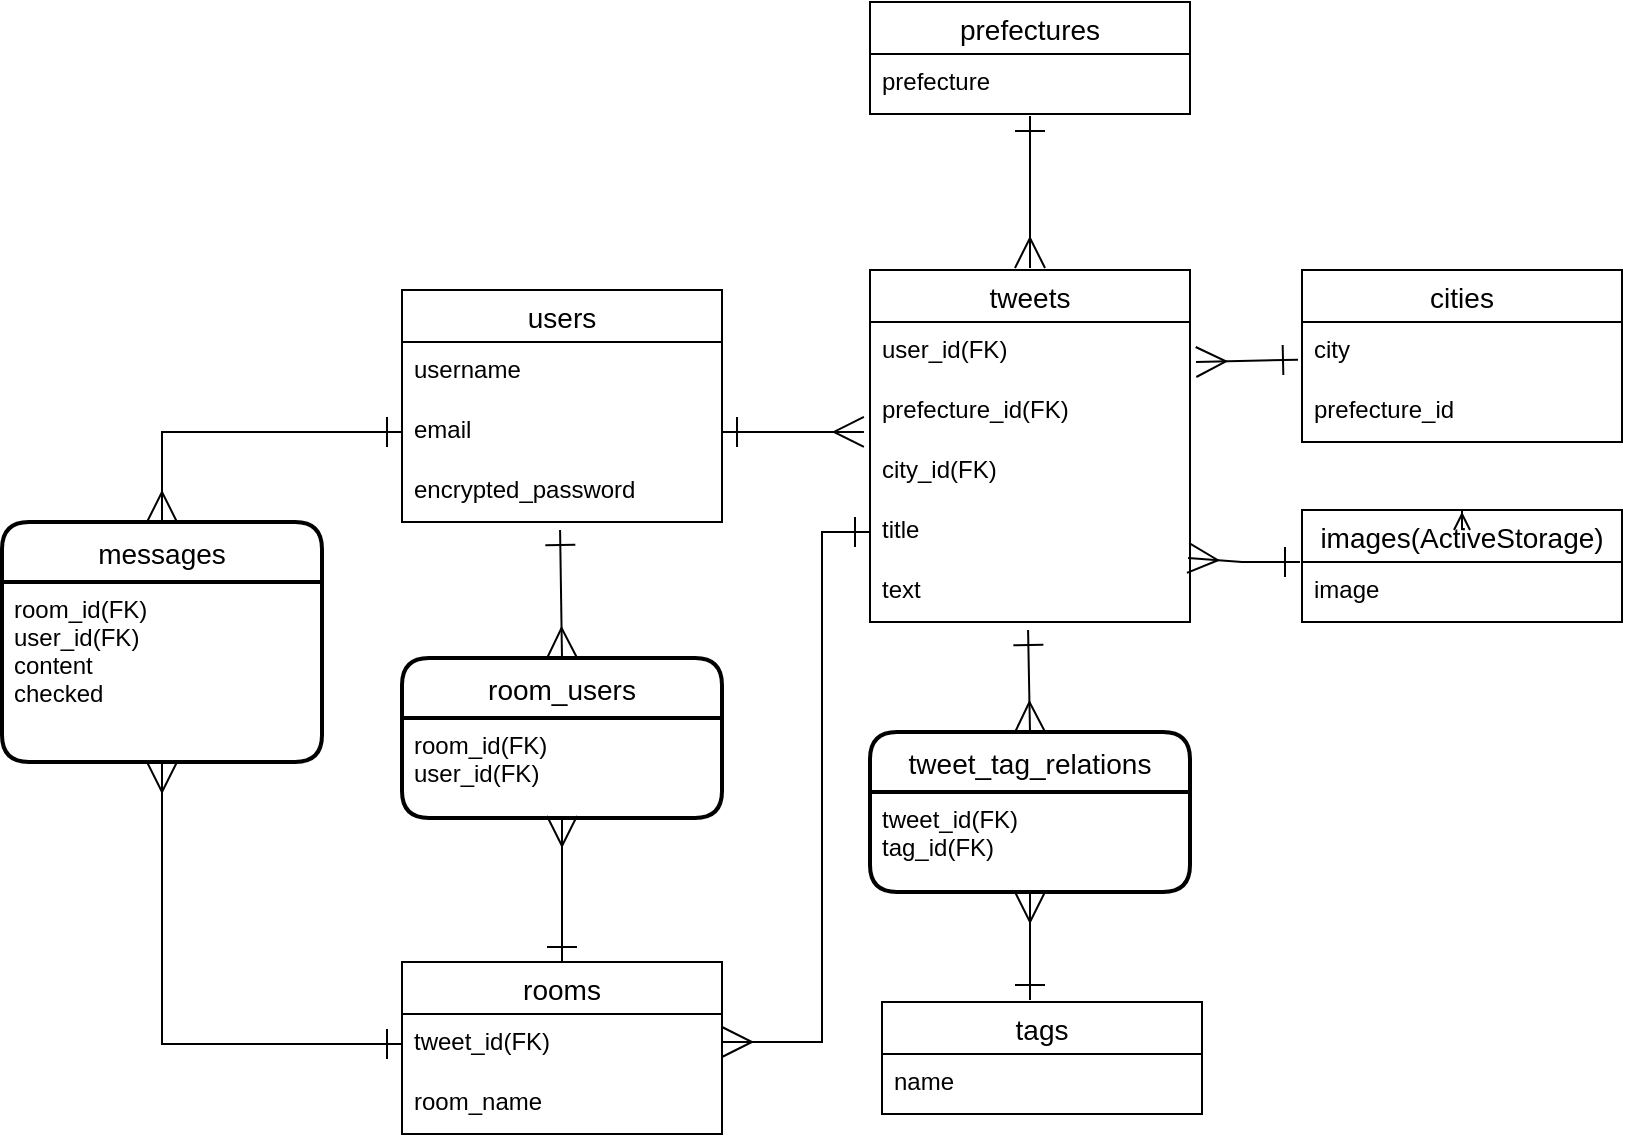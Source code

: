 <mxfile>
    <diagram id="cbcDdWUEtVxPqQOqrIVo" name="ページ1">
        <mxGraphModel dx="1725" dy="680" grid="1" gridSize="10" guides="1" tooltips="1" connect="1" arrows="0" fold="1" page="1" pageScale="1" pageWidth="827" pageHeight="1169" math="0" shadow="0">
            <root>
                <mxCell id="0"/>
                <mxCell id="1" parent="0"/>
                <mxCell id="91" value="users" style="swimlane;fontStyle=0;childLayout=stackLayout;horizontal=1;startSize=26;horizontalStack=0;resizeParent=1;resizeParentMax=0;resizeLast=0;collapsible=1;marginBottom=0;align=center;fontSize=14;" vertex="1" parent="1">
                    <mxGeometry x="190" y="284" width="160" height="116" as="geometry">
                        <mxRectangle x="180" y="470" width="70" height="26" as="alternateBounds"/>
                    </mxGeometry>
                </mxCell>
                <mxCell id="92" value="username&#10;" style="text;strokeColor=none;fillColor=none;spacingLeft=4;spacingRight=4;overflow=hidden;rotatable=0;points=[[0,0.5],[1,0.5]];portConstraint=eastwest;fontSize=12;" vertex="1" parent="91">
                    <mxGeometry y="26" width="160" height="30" as="geometry"/>
                </mxCell>
                <mxCell id="93" value="email" style="text;strokeColor=none;fillColor=none;spacingLeft=4;spacingRight=4;overflow=hidden;rotatable=0;points=[[0,0.5],[1,0.5]];portConstraint=eastwest;fontSize=12;" vertex="1" parent="91">
                    <mxGeometry y="56" width="160" height="30" as="geometry"/>
                </mxCell>
                <mxCell id="94" value="encrypted_password&#10;&#10;" style="text;strokeColor=none;fillColor=none;spacingLeft=4;spacingRight=4;overflow=hidden;rotatable=0;points=[[0,0.5],[1,0.5]];portConstraint=eastwest;fontSize=12;" vertex="1" parent="91">
                    <mxGeometry y="86" width="160" height="30" as="geometry"/>
                </mxCell>
                <mxCell id="95" value="tweets" style="swimlane;fontStyle=0;childLayout=stackLayout;horizontal=1;startSize=26;horizontalStack=0;resizeParent=1;resizeParentMax=0;resizeLast=0;collapsible=1;marginBottom=0;align=center;fontSize=14;" vertex="1" parent="1">
                    <mxGeometry x="424" y="274" width="160" height="176" as="geometry"/>
                </mxCell>
                <mxCell id="96" value="user_id(FK)" style="text;strokeColor=none;fillColor=none;spacingLeft=4;spacingRight=4;overflow=hidden;rotatable=0;points=[[0,0.5],[1,0.5]];portConstraint=eastwest;fontSize=12;" vertex="1" parent="95">
                    <mxGeometry y="26" width="160" height="30" as="geometry"/>
                </mxCell>
                <mxCell id="97" value="prefecture_id(FK)" style="text;strokeColor=none;fillColor=none;spacingLeft=4;spacingRight=4;overflow=hidden;rotatable=0;points=[[0,0.5],[1,0.5]];portConstraint=eastwest;fontSize=12;" vertex="1" parent="95">
                    <mxGeometry y="56" width="160" height="30" as="geometry"/>
                </mxCell>
                <mxCell id="98" value="city_id(FK)" style="text;strokeColor=none;fillColor=none;spacingLeft=4;spacingRight=4;overflow=hidden;rotatable=0;points=[[0,0.5],[1,0.5]];portConstraint=eastwest;fontSize=12;" vertex="1" parent="95">
                    <mxGeometry y="86" width="160" height="30" as="geometry"/>
                </mxCell>
                <mxCell id="99" value="title" style="text;strokeColor=none;fillColor=none;spacingLeft=4;spacingRight=4;overflow=hidden;rotatable=0;points=[[0,0.5],[1,0.5]];portConstraint=eastwest;fontSize=12;" vertex="1" parent="95">
                    <mxGeometry y="116" width="160" height="30" as="geometry"/>
                </mxCell>
                <mxCell id="100" value="text" style="text;strokeColor=none;fillColor=none;spacingLeft=4;spacingRight=4;overflow=hidden;rotatable=0;points=[[0,0.5],[1,0.5]];portConstraint=eastwest;fontSize=12;" vertex="1" parent="95">
                    <mxGeometry y="146" width="160" height="30" as="geometry"/>
                </mxCell>
                <mxCell id="101" value="prefectures" style="swimlane;fontStyle=0;childLayout=stackLayout;horizontal=1;startSize=26;horizontalStack=0;resizeParent=1;resizeParentMax=0;resizeLast=0;collapsible=1;marginBottom=0;align=center;fontSize=14;" vertex="1" parent="1">
                    <mxGeometry x="424" y="140" width="160" height="56" as="geometry"/>
                </mxCell>
                <mxCell id="102" value="prefecture" style="text;strokeColor=none;fillColor=none;spacingLeft=4;spacingRight=4;overflow=hidden;rotatable=0;points=[[0,0.5],[1,0.5]];portConstraint=eastwest;fontSize=12;" vertex="1" parent="101">
                    <mxGeometry y="26" width="160" height="30" as="geometry"/>
                </mxCell>
                <mxCell id="156" style="edgeStyle=none;rounded=0;orthogonalLoop=1;jettySize=auto;html=1;endArrow=ERmany;endFill=0;sourcePerimeterSpacing=2;targetPerimeterSpacing=3;startArrow=ERone;startFill=0;endSize=13;startSize=13;" edge="1" parent="1" source="103">
                    <mxGeometry relative="1" as="geometry">
                        <mxPoint x="587" y="320" as="targetPoint"/>
                    </mxGeometry>
                </mxCell>
                <mxCell id="103" value="cities" style="swimlane;fontStyle=0;childLayout=stackLayout;horizontal=1;startSize=26;horizontalStack=0;resizeParent=1;resizeParentMax=0;resizeLast=0;collapsible=1;marginBottom=0;align=center;fontSize=14;" vertex="1" parent="1">
                    <mxGeometry x="640" y="274" width="160" height="86" as="geometry"/>
                </mxCell>
                <mxCell id="104" value="city" style="text;strokeColor=none;fillColor=none;spacingLeft=4;spacingRight=4;overflow=hidden;rotatable=0;points=[[0,0.5],[1,0.5]];portConstraint=eastwest;fontSize=12;" vertex="1" parent="103">
                    <mxGeometry y="26" width="160" height="30" as="geometry"/>
                </mxCell>
                <mxCell id="105" value="prefecture_id" style="text;strokeColor=none;fillColor=none;spacingLeft=4;spacingRight=4;overflow=hidden;rotatable=0;points=[[0,0.5],[1,0.5]];portConstraint=eastwest;fontSize=12;" vertex="1" parent="103">
                    <mxGeometry y="56" width="160" height="30" as="geometry"/>
                </mxCell>
                <mxCell id="162" style="edgeStyle=none;rounded=0;orthogonalLoop=1;jettySize=auto;html=1;startArrow=ERone;startFill=0;endArrow=ERmany;endFill=0;startSize=13;endSize=13;sourcePerimeterSpacing=3;targetPerimeterSpacing=3;strokeWidth=1;entryX=0.5;entryY=1;entryDx=0;entryDy=0;" edge="1" parent="1" target="109">
                    <mxGeometry relative="1" as="geometry">
                        <mxPoint x="510" y="586" as="targetPoint"/>
                        <mxPoint x="504" y="639" as="sourcePoint"/>
                        <Array as="points"/>
                    </mxGeometry>
                </mxCell>
                <mxCell id="106" value="tags" style="swimlane;fontStyle=0;childLayout=stackLayout;horizontal=1;startSize=26;horizontalStack=0;resizeParent=1;resizeParentMax=0;resizeLast=0;collapsible=1;marginBottom=0;align=center;fontSize=14;" vertex="1" parent="1">
                    <mxGeometry x="430" y="640" width="160" height="56" as="geometry"/>
                </mxCell>
                <mxCell id="107" value="name" style="text;strokeColor=none;fillColor=none;spacingLeft=4;spacingRight=4;overflow=hidden;rotatable=0;points=[[0,0.5],[1,0.5]];portConstraint=eastwest;fontSize=12;" vertex="1" parent="106">
                    <mxGeometry y="26" width="160" height="30" as="geometry"/>
                </mxCell>
                <mxCell id="161" style="edgeStyle=none;rounded=0;orthogonalLoop=1;jettySize=auto;html=1;exitX=0.5;exitY=0;exitDx=0;exitDy=0;entryX=0.494;entryY=1.133;entryDx=0;entryDy=0;entryPerimeter=0;startArrow=ERmany;startFill=0;endArrow=ERone;endFill=0;startSize=13;endSize=13;sourcePerimeterSpacing=3;targetPerimeterSpacing=3;strokeWidth=1;" edge="1" parent="1" source="108" target="100">
                    <mxGeometry relative="1" as="geometry"/>
                </mxCell>
                <mxCell id="108" value="tweet_tag_relations" style="swimlane;childLayout=stackLayout;horizontal=1;startSize=30;horizontalStack=0;rounded=1;fontSize=14;fontStyle=0;strokeWidth=2;resizeParent=0;resizeLast=1;shadow=0;dashed=0;align=center;" vertex="1" parent="1">
                    <mxGeometry x="424" y="505" width="160" height="80" as="geometry"/>
                </mxCell>
                <mxCell id="109" value="tweet_id(FK)&#10;tag_id(FK)" style="align=left;strokeColor=none;fillColor=none;spacingLeft=4;fontSize=12;verticalAlign=top;resizable=0;rotatable=0;part=1;" vertex="1" parent="108">
                    <mxGeometry y="30" width="160" height="50" as="geometry"/>
                </mxCell>
                <mxCell id="110" value="room_users" style="swimlane;childLayout=stackLayout;horizontal=1;startSize=30;horizontalStack=0;rounded=1;fontSize=14;fontStyle=0;strokeWidth=2;resizeParent=0;resizeLast=1;shadow=0;dashed=0;align=center;" vertex="1" parent="1">
                    <mxGeometry x="190" y="468" width="160" height="80" as="geometry"/>
                </mxCell>
                <mxCell id="111" value="room_id(FK)&#10;user_id(FK)" style="align=left;strokeColor=none;fillColor=none;spacingLeft=4;fontSize=12;verticalAlign=top;resizable=0;rotatable=0;part=1;" vertex="1" parent="110">
                    <mxGeometry y="30" width="160" height="50" as="geometry"/>
                </mxCell>
                <mxCell id="112" style="edgeStyle=orthogonalEdgeStyle;rounded=0;orthogonalLoop=1;jettySize=auto;html=1;exitX=0.5;exitY=1;exitDx=0;exitDy=0;" edge="1" parent="110" source="111" target="111">
                    <mxGeometry relative="1" as="geometry"/>
                </mxCell>
                <mxCell id="113" value="rooms" style="swimlane;fontStyle=0;childLayout=stackLayout;horizontal=1;startSize=26;horizontalStack=0;resizeParent=1;resizeParentMax=0;resizeLast=0;collapsible=1;marginBottom=0;align=center;fontSize=14;" vertex="1" parent="1">
                    <mxGeometry x="190" y="620" width="160" height="86" as="geometry"/>
                </mxCell>
                <mxCell id="114" value="tweet_id(FK)" style="text;strokeColor=none;fillColor=none;spacingLeft=4;spacingRight=4;overflow=hidden;rotatable=0;points=[[0,0.5],[1,0.5]];portConstraint=eastwest;fontSize=12;" vertex="1" parent="113">
                    <mxGeometry y="26" width="160" height="30" as="geometry"/>
                </mxCell>
                <mxCell id="115" value="room_name" style="text;strokeColor=none;fillColor=none;spacingLeft=4;spacingRight=4;overflow=hidden;rotatable=0;points=[[0,0.5],[1,0.5]];portConstraint=eastwest;fontSize=12;" vertex="1" parent="113">
                    <mxGeometry y="56" width="160" height="30" as="geometry"/>
                </mxCell>
                <mxCell id="116" value="messages" style="swimlane;childLayout=stackLayout;horizontal=1;startSize=30;horizontalStack=0;rounded=1;fontSize=14;fontStyle=0;strokeWidth=2;resizeParent=0;resizeLast=1;shadow=0;dashed=0;align=center;" vertex="1" parent="1">
                    <mxGeometry x="-10" y="400" width="160" height="120" as="geometry"/>
                </mxCell>
                <mxCell id="117" value="room_id(FK)&#10;user_id(FK)&#10;content&#10;checked" style="align=left;strokeColor=none;fillColor=none;spacingLeft=4;fontSize=12;verticalAlign=top;resizable=0;rotatable=0;part=1;" vertex="1" parent="116">
                    <mxGeometry y="30" width="160" height="90" as="geometry"/>
                </mxCell>
                <mxCell id="121" style="edgeStyle=orthogonalEdgeStyle;rounded=0;orthogonalLoop=1;jettySize=auto;html=1;exitX=0.5;exitY=1;exitDx=0;exitDy=0;" edge="1" parent="116" source="117" target="117">
                    <mxGeometry relative="1" as="geometry"/>
                </mxCell>
                <mxCell id="159" style="edgeStyle=none;rounded=0;orthogonalLoop=1;jettySize=auto;html=1;startArrow=ERone;startFill=0;endArrow=ERmany;endFill=0;sourcePerimeterSpacing=2;targetPerimeterSpacing=3;endSize=13;startSize=13;entryX=0.994;entryY=-0.067;entryDx=0;entryDy=0;entryPerimeter=0;" edge="1" parent="1" target="100">
                    <mxGeometry relative="1" as="geometry">
                        <mxPoint x="590" y="420" as="targetPoint"/>
                        <mxPoint x="639" y="420" as="sourcePoint"/>
                        <Array as="points">
                            <mxPoint x="610" y="420"/>
                        </Array>
                    </mxGeometry>
                </mxCell>
                <mxCell id="118" value="images(ActiveStorage)" style="swimlane;fontStyle=0;childLayout=stackLayout;horizontal=1;startSize=26;horizontalStack=0;resizeParent=1;resizeParentMax=0;resizeLast=0;collapsible=1;marginBottom=0;align=center;fontSize=14;" vertex="1" parent="1">
                    <mxGeometry x="640" y="394" width="160" height="56" as="geometry"/>
                </mxCell>
                <mxCell id="119" value="image" style="text;strokeColor=none;fillColor=none;spacingLeft=4;spacingRight=4;overflow=hidden;rotatable=0;points=[[0,0.5],[1,0.5]];portConstraint=eastwest;fontSize=12;" vertex="1" parent="118">
                    <mxGeometry y="26" width="160" height="30" as="geometry"/>
                </mxCell>
                <mxCell id="122" style="rounded=0;orthogonalLoop=1;jettySize=auto;html=1;endArrow=ERmany;endFill=0;targetPerimeterSpacing=3;sourcePerimeterSpacing=3;startArrow=ERone;startFill=0;exitX=0.5;exitY=1.033;exitDx=0;exitDy=0;exitPerimeter=0;endSize=13;startSize=13;strokeWidth=1;" edge="1" parent="1" source="102">
                    <mxGeometry relative="1" as="geometry">
                        <mxPoint x="504" y="273" as="targetPoint"/>
                        <mxPoint x="495" y="200" as="sourcePoint"/>
                        <Array as="points">
                            <mxPoint x="504" y="240"/>
                        </Array>
                    </mxGeometry>
                </mxCell>
                <mxCell id="158" style="edgeStyle=none;rounded=0;orthogonalLoop=1;jettySize=auto;html=1;exitX=0.5;exitY=0;exitDx=0;exitDy=0;entryX=0.5;entryY=0.179;entryDx=0;entryDy=0;entryPerimeter=0;endArrow=ERmany;endFill=0;sourcePerimeterSpacing=2;targetPerimeterSpacing=3;" edge="1" parent="1" source="118" target="118">
                    <mxGeometry relative="1" as="geometry"/>
                </mxCell>
                <mxCell id="164" style="edgeStyle=none;rounded=0;orthogonalLoop=1;jettySize=auto;html=1;exitX=1;exitY=0.5;exitDx=0;exitDy=0;entryX=-0.019;entryY=-0.167;entryDx=0;entryDy=0;entryPerimeter=0;startArrow=ERone;startFill=0;endArrow=ERmany;endFill=0;startSize=13;endSize=13;sourcePerimeterSpacing=3;targetPerimeterSpacing=3;strokeWidth=1;" edge="1" parent="1" source="93" target="98">
                    <mxGeometry relative="1" as="geometry"/>
                </mxCell>
                <mxCell id="165" style="edgeStyle=none;rounded=0;orthogonalLoop=1;jettySize=auto;html=1;exitX=0.5;exitY=0;exitDx=0;exitDy=0;entryX=0.494;entryY=1.133;entryDx=0;entryDy=0;entryPerimeter=0;startArrow=ERmany;startFill=0;endArrow=ERone;endFill=0;startSize=13;endSize=13;sourcePerimeterSpacing=3;targetPerimeterSpacing=3;strokeWidth=1;" edge="1" parent="1" source="110">
                    <mxGeometry relative="1" as="geometry">
                        <mxPoint x="270" y="455" as="sourcePoint"/>
                        <mxPoint x="269.04" y="403.99" as="targetPoint"/>
                    </mxGeometry>
                </mxCell>
                <mxCell id="166" style="edgeStyle=none;rounded=0;orthogonalLoop=1;jettySize=auto;html=1;startArrow=ERone;startFill=0;endArrow=ERmany;endFill=0;startSize=13;endSize=13;sourcePerimeterSpacing=3;targetPerimeterSpacing=3;strokeWidth=1;entryX=0.5;entryY=1;entryDx=0;entryDy=0;exitX=0.5;exitY=0;exitDx=0;exitDy=0;" edge="1" parent="1" source="113">
                    <mxGeometry relative="1" as="geometry">
                        <mxPoint x="270" y="547" as="targetPoint"/>
                        <mxPoint x="270" y="601" as="sourcePoint"/>
                        <Array as="points"/>
                    </mxGeometry>
                </mxCell>
                <mxCell id="167" style="edgeStyle=none;rounded=0;orthogonalLoop=1;jettySize=auto;html=1;exitX=0;exitY=0.5;exitDx=0;exitDy=0;startArrow=ERone;startFill=0;endArrow=ERmany;endFill=0;startSize=13;endSize=13;sourcePerimeterSpacing=3;targetPerimeterSpacing=3;strokeWidth=1;entryX=0.5;entryY=0;entryDx=0;entryDy=0;" edge="1" parent="1" source="93" target="116">
                    <mxGeometry relative="1" as="geometry">
                        <mxPoint x="70" y="390" as="targetPoint"/>
                        <Array as="points">
                            <mxPoint x="70" y="355"/>
                        </Array>
                    </mxGeometry>
                </mxCell>
                <mxCell id="168" style="edgeStyle=none;rounded=0;orthogonalLoop=1;jettySize=auto;html=1;exitX=0;exitY=0.5;exitDx=0;exitDy=0;startArrow=ERone;startFill=0;endArrow=ERmany;endFill=0;startSize=13;endSize=13;sourcePerimeterSpacing=3;targetPerimeterSpacing=3;strokeWidth=1;" edge="1" parent="1" source="114">
                    <mxGeometry relative="1" as="geometry">
                        <mxPoint x="70" y="520" as="targetPoint"/>
                        <Array as="points">
                            <mxPoint x="70" y="661"/>
                        </Array>
                    </mxGeometry>
                </mxCell>
                <mxCell id="169" style="edgeStyle=none;rounded=0;orthogonalLoop=1;jettySize=auto;html=1;exitX=0;exitY=0.5;exitDx=0;exitDy=0;startArrow=ERone;startFill=0;endArrow=ERmany;endFill=0;startSize=13;endSize=13;sourcePerimeterSpacing=3;targetPerimeterSpacing=3;strokeWidth=1;" edge="1" parent="1" source="99">
                    <mxGeometry relative="1" as="geometry">
                        <mxPoint x="350" y="660" as="targetPoint"/>
                        <Array as="points">
                            <mxPoint x="400" y="405"/>
                            <mxPoint x="400" y="540"/>
                            <mxPoint x="400" y="660"/>
                        </Array>
                    </mxGeometry>
                </mxCell>
            </root>
        </mxGraphModel>
    </diagram>
</mxfile>